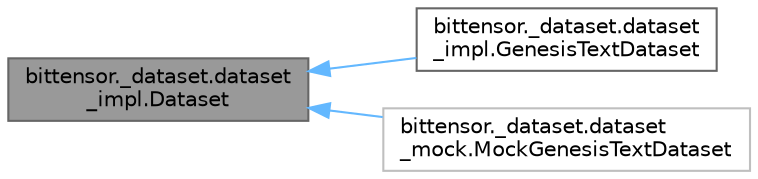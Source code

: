 digraph "bittensor._dataset.dataset_impl.Dataset"
{
 // LATEX_PDF_SIZE
  bgcolor="transparent";
  edge [fontname=Helvetica,fontsize=10,labelfontname=Helvetica,labelfontsize=10];
  node [fontname=Helvetica,fontsize=10,shape=box,height=0.2,width=0.4];
  rankdir="LR";
  Node1 [label="bittensor._dataset.dataset\l_impl.Dataset",height=0.2,width=0.4,color="gray40", fillcolor="grey60", style="filled", fontcolor="black",tooltip=" "];
  Node1 -> Node2 [dir="back",color="steelblue1",style="solid"];
  Node2 [label="bittensor._dataset.dataset\l_impl.GenesisTextDataset",height=0.2,width=0.4,color="gray40", fillcolor="white", style="filled",URL="$classbittensor_1_1__dataset_1_1dataset__impl_1_1_genesis_text_dataset.html",tooltip=" "];
  Node1 -> Node3 [dir="back",color="steelblue1",style="solid"];
  Node3 [label="bittensor._dataset.dataset\l_mock.MockGenesisTextDataset",height=0.2,width=0.4,color="grey75", fillcolor="white", style="filled",URL="$classbittensor_1_1__dataset_1_1dataset__mock_1_1_mock_genesis_text_dataset.html",tooltip=" "];
}
